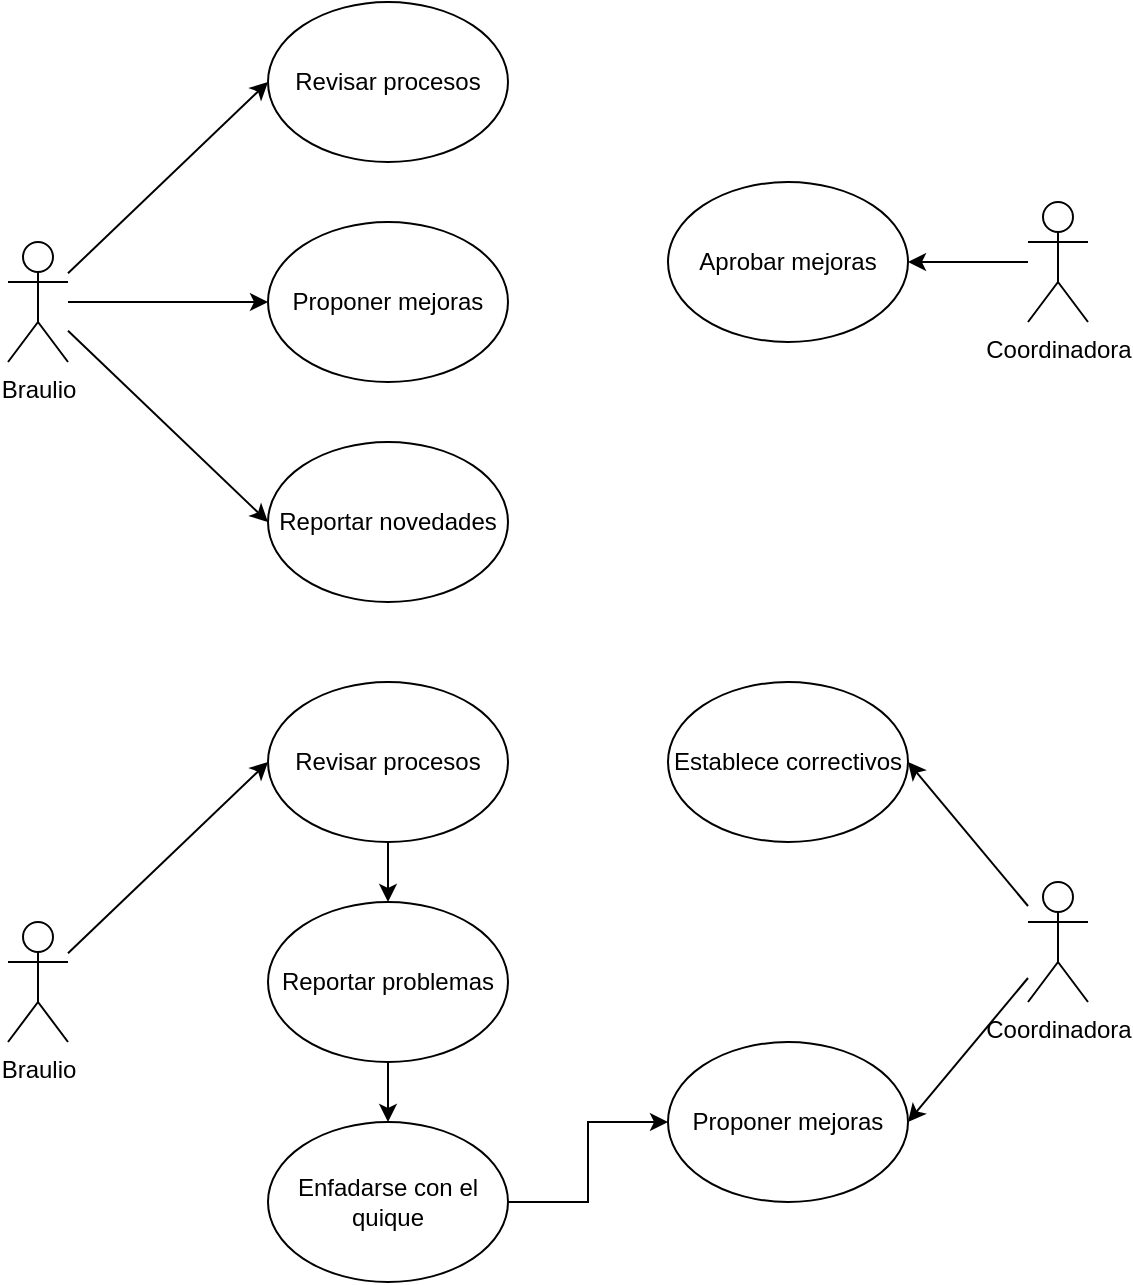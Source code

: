 <mxfile version="21.5.2" type="github">
  <diagram name="Página-1" id="Nc3D7D39pCsGL5JLUE9M">
    <mxGraphModel dx="866" dy="620" grid="1" gridSize="10" guides="1" tooltips="1" connect="1" arrows="1" fold="1" page="1" pageScale="1" pageWidth="1169" pageHeight="827" math="0" shadow="0">
      <root>
        <mxCell id="0" />
        <mxCell id="1" parent="0" />
        <mxCell id="X6Mpv3S7pyokpt8wPuEb-16" style="edgeStyle=orthogonalEdgeStyle;rounded=0;orthogonalLoop=1;jettySize=auto;html=1;entryX=1;entryY=0.5;entryDx=0;entryDy=0;" edge="1" parent="1" source="X6Mpv3S7pyokpt8wPuEb-1" target="X6Mpv3S7pyokpt8wPuEb-14">
          <mxGeometry relative="1" as="geometry" />
        </mxCell>
        <mxCell id="X6Mpv3S7pyokpt8wPuEb-1" value="Coordinadora" style="shape=umlActor;verticalLabelPosition=bottom;verticalAlign=top;html=1;outlineConnect=0;" vertex="1" parent="1">
          <mxGeometry x="800" y="260" width="30" height="60" as="geometry" />
        </mxCell>
        <mxCell id="X6Mpv3S7pyokpt8wPuEb-8" style="rounded=0;orthogonalLoop=1;jettySize=auto;html=1;entryX=0;entryY=0.5;entryDx=0;entryDy=0;" edge="1" parent="1" source="X6Mpv3S7pyokpt8wPuEb-2" target="X6Mpv3S7pyokpt8wPuEb-7">
          <mxGeometry relative="1" as="geometry" />
        </mxCell>
        <mxCell id="X6Mpv3S7pyokpt8wPuEb-12" style="edgeStyle=orthogonalEdgeStyle;rounded=0;orthogonalLoop=1;jettySize=auto;html=1;entryX=0;entryY=0.5;entryDx=0;entryDy=0;" edge="1" parent="1" source="X6Mpv3S7pyokpt8wPuEb-2" target="X6Mpv3S7pyokpt8wPuEb-9">
          <mxGeometry relative="1" as="geometry" />
        </mxCell>
        <mxCell id="X6Mpv3S7pyokpt8wPuEb-13" style="rounded=0;orthogonalLoop=1;jettySize=auto;html=1;entryX=0;entryY=0.5;entryDx=0;entryDy=0;" edge="1" parent="1" source="X6Mpv3S7pyokpt8wPuEb-2" target="X6Mpv3S7pyokpt8wPuEb-10">
          <mxGeometry relative="1" as="geometry" />
        </mxCell>
        <mxCell id="X6Mpv3S7pyokpt8wPuEb-2" value="&lt;div&gt;Braulio&lt;/div&gt;" style="shape=umlActor;verticalLabelPosition=bottom;verticalAlign=top;html=1;outlineConnect=0;" vertex="1" parent="1">
          <mxGeometry x="290" y="280" width="30" height="60" as="geometry" />
        </mxCell>
        <mxCell id="X6Mpv3S7pyokpt8wPuEb-7" value="Revisar procesos" style="ellipse;whiteSpace=wrap;html=1;" vertex="1" parent="1">
          <mxGeometry x="420" y="160" width="120" height="80" as="geometry" />
        </mxCell>
        <mxCell id="X6Mpv3S7pyokpt8wPuEb-9" value="Proponer mejoras" style="ellipse;whiteSpace=wrap;html=1;" vertex="1" parent="1">
          <mxGeometry x="420" y="270" width="120" height="80" as="geometry" />
        </mxCell>
        <mxCell id="X6Mpv3S7pyokpt8wPuEb-10" value="Reportar novedades" style="ellipse;whiteSpace=wrap;html=1;" vertex="1" parent="1">
          <mxGeometry x="420" y="380" width="120" height="80" as="geometry" />
        </mxCell>
        <mxCell id="X6Mpv3S7pyokpt8wPuEb-14" value="Aprobar mejoras" style="ellipse;whiteSpace=wrap;html=1;" vertex="1" parent="1">
          <mxGeometry x="620" y="250" width="120" height="80" as="geometry" />
        </mxCell>
        <mxCell id="X6Mpv3S7pyokpt8wPuEb-17" style="rounded=0;orthogonalLoop=1;jettySize=auto;html=1;entryX=1;entryY=0.5;entryDx=0;entryDy=0;" edge="1" parent="1" source="X6Mpv3S7pyokpt8wPuEb-18" target="X6Mpv3S7pyokpt8wPuEb-26">
          <mxGeometry relative="1" as="geometry" />
        </mxCell>
        <mxCell id="X6Mpv3S7pyokpt8wPuEb-28" style="rounded=0;orthogonalLoop=1;jettySize=auto;html=1;entryX=1;entryY=0.5;entryDx=0;entryDy=0;" edge="1" parent="1" source="X6Mpv3S7pyokpt8wPuEb-18" target="X6Mpv3S7pyokpt8wPuEb-27">
          <mxGeometry relative="1" as="geometry" />
        </mxCell>
        <mxCell id="X6Mpv3S7pyokpt8wPuEb-18" value="Coordinadora" style="shape=umlActor;verticalLabelPosition=bottom;verticalAlign=top;html=1;outlineConnect=0;" vertex="1" parent="1">
          <mxGeometry x="800" y="600" width="30" height="60" as="geometry" />
        </mxCell>
        <mxCell id="X6Mpv3S7pyokpt8wPuEb-19" style="rounded=0;orthogonalLoop=1;jettySize=auto;html=1;entryX=0;entryY=0.5;entryDx=0;entryDy=0;" edge="1" parent="1" source="X6Mpv3S7pyokpt8wPuEb-22" target="X6Mpv3S7pyokpt8wPuEb-23">
          <mxGeometry relative="1" as="geometry" />
        </mxCell>
        <mxCell id="X6Mpv3S7pyokpt8wPuEb-22" value="&lt;div&gt;Braulio&lt;/div&gt;" style="shape=umlActor;verticalLabelPosition=bottom;verticalAlign=top;html=1;outlineConnect=0;" vertex="1" parent="1">
          <mxGeometry x="290" y="620" width="30" height="60" as="geometry" />
        </mxCell>
        <mxCell id="X6Mpv3S7pyokpt8wPuEb-29" style="edgeStyle=orthogonalEdgeStyle;rounded=0;orthogonalLoop=1;jettySize=auto;html=1;entryX=0;entryY=0.5;entryDx=0;entryDy=0;exitX=1;exitY=0.5;exitDx=0;exitDy=0;" edge="1" parent="1" source="X6Mpv3S7pyokpt8wPuEb-25" target="X6Mpv3S7pyokpt8wPuEb-27">
          <mxGeometry relative="1" as="geometry" />
        </mxCell>
        <mxCell id="X6Mpv3S7pyokpt8wPuEb-31" style="edgeStyle=orthogonalEdgeStyle;rounded=0;orthogonalLoop=1;jettySize=auto;html=1;entryX=0.5;entryY=0;entryDx=0;entryDy=0;" edge="1" parent="1" source="X6Mpv3S7pyokpt8wPuEb-23" target="X6Mpv3S7pyokpt8wPuEb-24">
          <mxGeometry relative="1" as="geometry" />
        </mxCell>
        <mxCell id="X6Mpv3S7pyokpt8wPuEb-23" value="Revisar procesos" style="ellipse;whiteSpace=wrap;html=1;" vertex="1" parent="1">
          <mxGeometry x="420" y="500" width="120" height="80" as="geometry" />
        </mxCell>
        <mxCell id="X6Mpv3S7pyokpt8wPuEb-30" style="edgeStyle=orthogonalEdgeStyle;rounded=0;orthogonalLoop=1;jettySize=auto;html=1;entryX=0.5;entryY=0;entryDx=0;entryDy=0;" edge="1" parent="1" source="X6Mpv3S7pyokpt8wPuEb-24" target="X6Mpv3S7pyokpt8wPuEb-25">
          <mxGeometry relative="1" as="geometry" />
        </mxCell>
        <mxCell id="X6Mpv3S7pyokpt8wPuEb-24" value="Reportar problemas" style="ellipse;whiteSpace=wrap;html=1;" vertex="1" parent="1">
          <mxGeometry x="420" y="610" width="120" height="80" as="geometry" />
        </mxCell>
        <mxCell id="X6Mpv3S7pyokpt8wPuEb-25" value="Enfadarse con el quique" style="ellipse;whiteSpace=wrap;html=1;" vertex="1" parent="1">
          <mxGeometry x="420" y="720" width="120" height="80" as="geometry" />
        </mxCell>
        <mxCell id="X6Mpv3S7pyokpt8wPuEb-26" value="Establece correctivos" style="ellipse;whiteSpace=wrap;html=1;" vertex="1" parent="1">
          <mxGeometry x="620" y="500" width="120" height="80" as="geometry" />
        </mxCell>
        <mxCell id="X6Mpv3S7pyokpt8wPuEb-27" value="Proponer mejoras" style="ellipse;whiteSpace=wrap;html=1;" vertex="1" parent="1">
          <mxGeometry x="620" y="680" width="120" height="80" as="geometry" />
        </mxCell>
      </root>
    </mxGraphModel>
  </diagram>
</mxfile>
